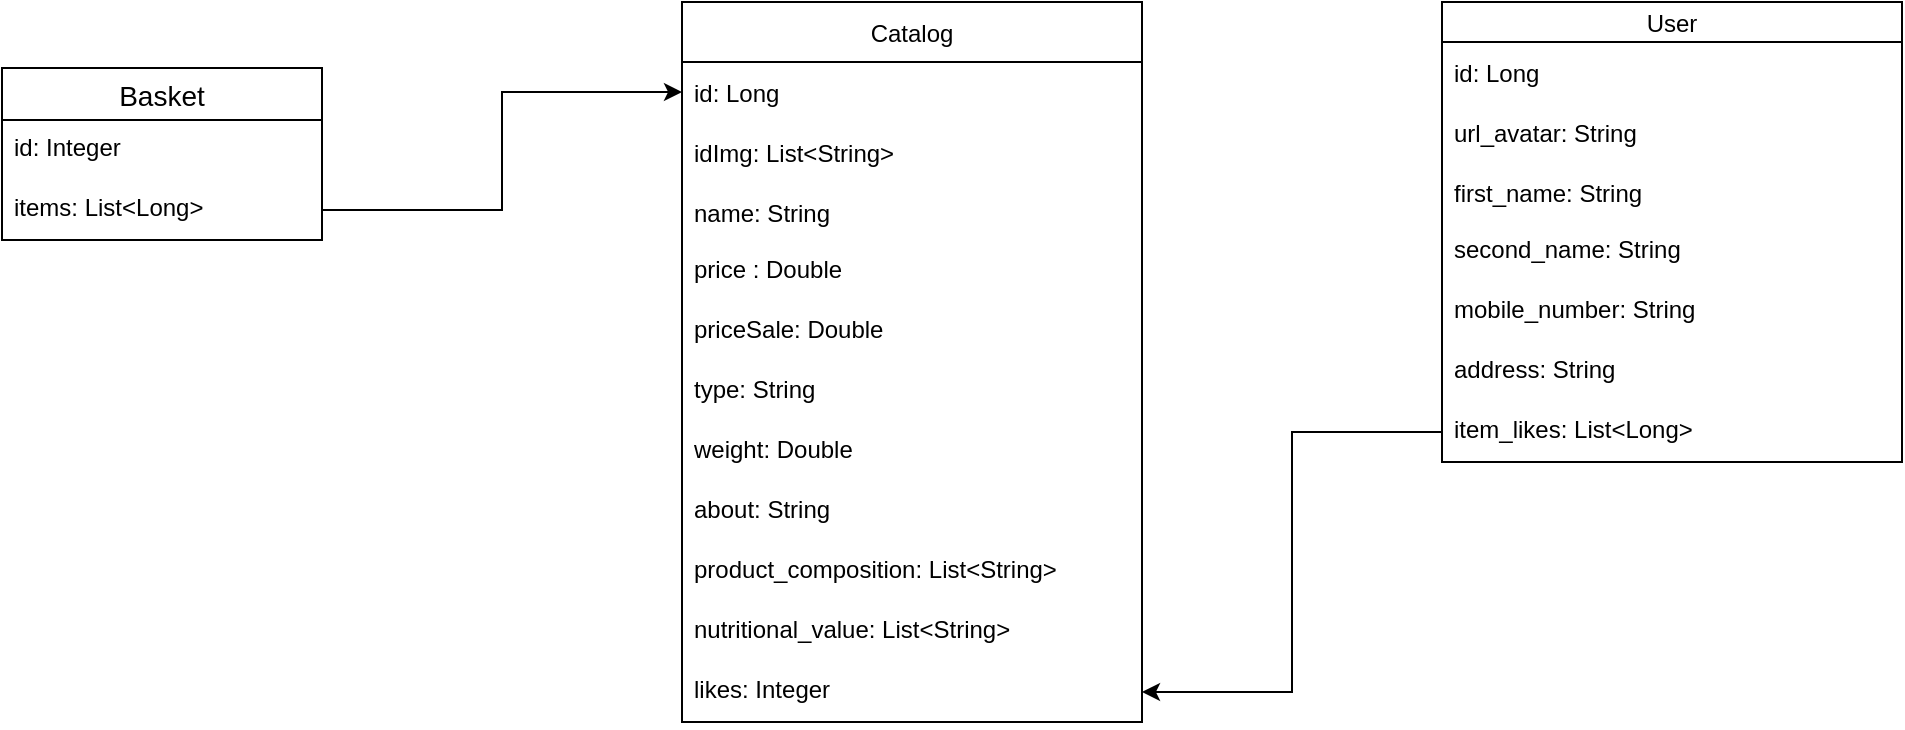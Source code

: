 <mxfile version="17.4.6" type="github"><diagram id="C5RBs43oDa-KdzZeNtuy" name="Page-1"><mxGraphModel dx="2066" dy="-1" grid="1" gridSize="10" guides="1" tooltips="1" connect="1" arrows="1" fold="1" page="1" pageScale="1" pageWidth="583" pageHeight="413" math="0" shadow="0"><root><mxCell id="WIyWlLk6GJQsqaUBKTNV-0"/><mxCell id="WIyWlLk6GJQsqaUBKTNV-1" parent="WIyWlLk6GJQsqaUBKTNV-0"/><mxCell id="ZTx-setL6Bm1IargekVD-1" value="Catalog" style="swimlane;fontStyle=0;childLayout=stackLayout;horizontal=1;startSize=30;horizontalStack=0;resizeParent=1;resizeParentMax=0;resizeLast=0;collapsible=1;marginBottom=0;" vertex="1" parent="WIyWlLk6GJQsqaUBKTNV-1"><mxGeometry x="470" y="1033" width="230" height="360" as="geometry"><mxRectangle x="460" y="827" width="70" height="30" as="alternateBounds"/></mxGeometry></mxCell><mxCell id="ZTx-setL6Bm1IargekVD-2" value="id: Long" style="text;strokeColor=none;fillColor=none;align=left;verticalAlign=middle;spacingLeft=4;spacingRight=4;overflow=hidden;points=[[0,0.5],[1,0.5]];portConstraint=eastwest;rotatable=0;shadow=1;container=0;" vertex="1" parent="ZTx-setL6Bm1IargekVD-1"><mxGeometry y="30" width="230" height="30" as="geometry"/></mxCell><mxCell id="ZTx-setL6Bm1IargekVD-3" value="idImg: List&lt;String&gt;" style="text;strokeColor=none;fillColor=none;align=left;verticalAlign=middle;spacingLeft=4;spacingRight=4;overflow=hidden;points=[[0,0.5],[1,0.5]];portConstraint=eastwest;rotatable=0;" vertex="1" parent="ZTx-setL6Bm1IargekVD-1"><mxGeometry y="60" width="230" height="30" as="geometry"/></mxCell><mxCell id="ZTx-setL6Bm1IargekVD-4" value="name: String" style="text;strokeColor=none;fillColor=none;align=left;verticalAlign=middle;spacingLeft=4;spacingRight=4;overflow=hidden;points=[[0,0.5],[1,0.5]];portConstraint=eastwest;rotatable=0;" vertex="1" parent="ZTx-setL6Bm1IargekVD-1"><mxGeometry y="90" width="230" height="30" as="geometry"/></mxCell><mxCell id="ZTx-setL6Bm1IargekVD-5" value="price : Double" style="text;strokeColor=none;fillColor=none;spacingLeft=4;spacingRight=4;overflow=hidden;rotatable=0;points=[[0,0.5],[1,0.5]];portConstraint=eastwest;fontSize=12;" vertex="1" parent="ZTx-setL6Bm1IargekVD-1"><mxGeometry y="120" width="230" height="30" as="geometry"/></mxCell><mxCell id="ZTx-setL6Bm1IargekVD-6" value="priceSale: Double" style="text;strokeColor=none;fillColor=none;spacingLeft=4;spacingRight=4;overflow=hidden;rotatable=0;points=[[0,0.5],[1,0.5]];portConstraint=eastwest;fontSize=12;" vertex="1" parent="ZTx-setL6Bm1IargekVD-1"><mxGeometry y="150" width="230" height="30" as="geometry"/></mxCell><mxCell id="ZTx-setL6Bm1IargekVD-7" value="type: String" style="text;strokeColor=none;fillColor=none;spacingLeft=4;spacingRight=4;overflow=hidden;rotatable=0;points=[[0,0.5],[1,0.5]];portConstraint=eastwest;fontSize=12;" vertex="1" parent="ZTx-setL6Bm1IargekVD-1"><mxGeometry y="180" width="230" height="30" as="geometry"/></mxCell><mxCell id="ZTx-setL6Bm1IargekVD-8" value="weight: Double" style="text;strokeColor=none;fillColor=none;spacingLeft=4;spacingRight=4;overflow=hidden;rotatable=0;points=[[0,0.5],[1,0.5]];portConstraint=eastwest;fontSize=12;" vertex="1" parent="ZTx-setL6Bm1IargekVD-1"><mxGeometry y="210" width="230" height="30" as="geometry"/></mxCell><mxCell id="ZTx-setL6Bm1IargekVD-9" value="about: String" style="text;strokeColor=none;fillColor=none;spacingLeft=4;spacingRight=4;overflow=hidden;rotatable=0;points=[[0,0.5],[1,0.5]];portConstraint=eastwest;fontSize=12;" vertex="1" parent="ZTx-setL6Bm1IargekVD-1"><mxGeometry y="240" width="230" height="30" as="geometry"/></mxCell><mxCell id="ZTx-setL6Bm1IargekVD-10" value="product_composition: List&lt;String&gt;" style="text;strokeColor=none;fillColor=none;spacingLeft=4;spacingRight=4;overflow=hidden;rotatable=0;points=[[0,0.5],[1,0.5]];portConstraint=eastwest;fontSize=12;" vertex="1" parent="ZTx-setL6Bm1IargekVD-1"><mxGeometry y="270" width="230" height="30" as="geometry"/></mxCell><mxCell id="ZTx-setL6Bm1IargekVD-11" value="nutritional_value: List&lt;String&gt;" style="text;strokeColor=none;fillColor=none;spacingLeft=4;spacingRight=4;overflow=hidden;rotatable=0;points=[[0,0.5],[1,0.5]];portConstraint=eastwest;fontSize=12;" vertex="1" parent="ZTx-setL6Bm1IargekVD-1"><mxGeometry y="300" width="230" height="30" as="geometry"/></mxCell><mxCell id="ZTx-setL6Bm1IargekVD-12" value="likes: Integer" style="text;strokeColor=none;fillColor=none;spacingLeft=4;spacingRight=4;overflow=hidden;rotatable=0;points=[[0,0.5],[1,0.5]];portConstraint=eastwest;fontSize=12;" vertex="1" parent="ZTx-setL6Bm1IargekVD-1"><mxGeometry y="330" width="230" height="30" as="geometry"/></mxCell><mxCell id="ZTx-setL6Bm1IargekVD-13" value="User" style="swimlane;fontStyle=0;childLayout=stackLayout;horizontal=1;startSize=20;horizontalStack=0;resizeParent=1;resizeParentMax=0;resizeLast=0;collapsible=1;marginBottom=0;" vertex="1" parent="WIyWlLk6GJQsqaUBKTNV-1"><mxGeometry x="850" y="1033" width="230" height="230" as="geometry"/></mxCell><mxCell id="ZTx-setL6Bm1IargekVD-14" value="id: Long" style="text;strokeColor=none;fillColor=none;align=left;verticalAlign=middle;spacingLeft=4;spacingRight=4;overflow=hidden;points=[[0,0.5],[1,0.5]];portConstraint=eastwest;rotatable=0;" vertex="1" parent="ZTx-setL6Bm1IargekVD-13"><mxGeometry y="20" width="230" height="30" as="geometry"/></mxCell><mxCell id="ZTx-setL6Bm1IargekVD-15" value="url_avatar: String" style="text;strokeColor=none;fillColor=none;align=left;verticalAlign=middle;spacingLeft=4;spacingRight=4;overflow=hidden;points=[[0,0.5],[1,0.5]];portConstraint=eastwest;rotatable=0;" vertex="1" parent="ZTx-setL6Bm1IargekVD-13"><mxGeometry y="50" width="230" height="30" as="geometry"/></mxCell><mxCell id="ZTx-setL6Bm1IargekVD-16" value="first_name: String" style="text;strokeColor=none;fillColor=none;align=left;verticalAlign=middle;spacingLeft=4;spacingRight=4;overflow=hidden;points=[[0,0.5],[1,0.5]];portConstraint=eastwest;rotatable=0;" vertex="1" parent="ZTx-setL6Bm1IargekVD-13"><mxGeometry y="80" width="230" height="30" as="geometry"/></mxCell><mxCell id="ZTx-setL6Bm1IargekVD-17" value="second_name: String" style="text;strokeColor=none;fillColor=none;spacingLeft=4;spacingRight=4;overflow=hidden;rotatable=0;points=[[0,0.5],[1,0.5]];portConstraint=eastwest;fontSize=12;" vertex="1" parent="ZTx-setL6Bm1IargekVD-13"><mxGeometry y="110" width="230" height="30" as="geometry"/></mxCell><mxCell id="ZTx-setL6Bm1IargekVD-18" value="mobile_number: String" style="text;strokeColor=none;fillColor=none;spacingLeft=4;spacingRight=4;overflow=hidden;rotatable=0;points=[[0,0.5],[1,0.5]];portConstraint=eastwest;fontSize=12;" vertex="1" parent="ZTx-setL6Bm1IargekVD-13"><mxGeometry y="140" width="230" height="30" as="geometry"/></mxCell><mxCell id="ZTx-setL6Bm1IargekVD-19" value="address: String" style="text;strokeColor=none;fillColor=none;spacingLeft=4;spacingRight=4;overflow=hidden;rotatable=0;points=[[0,0.5],[1,0.5]];portConstraint=eastwest;fontSize=12;" vertex="1" parent="ZTx-setL6Bm1IargekVD-13"><mxGeometry y="170" width="230" height="30" as="geometry"/></mxCell><mxCell id="ZTx-setL6Bm1IargekVD-76" value="item_likes: List&lt;Long&gt;" style="text;strokeColor=none;fillColor=none;spacingLeft=4;spacingRight=4;overflow=hidden;rotatable=0;points=[[0,0.5],[1,0.5]];portConstraint=eastwest;fontSize=12;" vertex="1" parent="ZTx-setL6Bm1IargekVD-13"><mxGeometry y="200" width="230" height="30" as="geometry"/></mxCell><mxCell id="ZTx-setL6Bm1IargekVD-28" value="Basket" style="swimlane;fontStyle=0;childLayout=stackLayout;horizontal=1;startSize=26;horizontalStack=0;resizeParent=1;resizeParentMax=0;resizeLast=0;collapsible=1;marginBottom=0;align=center;fontSize=14;" vertex="1" parent="WIyWlLk6GJQsqaUBKTNV-1"><mxGeometry x="130" y="1066" width="160" height="86" as="geometry"/></mxCell><mxCell id="ZTx-setL6Bm1IargekVD-29" value="id: Integer" style="text;strokeColor=none;fillColor=none;spacingLeft=4;spacingRight=4;overflow=hidden;rotatable=0;points=[[0,0.5],[1,0.5]];portConstraint=eastwest;fontSize=12;" vertex="1" parent="ZTx-setL6Bm1IargekVD-28"><mxGeometry y="26" width="160" height="30" as="geometry"/></mxCell><mxCell id="ZTx-setL6Bm1IargekVD-30" value="items: List&lt;Long&gt;" style="text;strokeColor=none;fillColor=none;spacingLeft=4;spacingRight=4;overflow=hidden;rotatable=0;points=[[0,0.5],[1,0.5]];portConstraint=eastwest;fontSize=12;" vertex="1" parent="ZTx-setL6Bm1IargekVD-28"><mxGeometry y="56" width="160" height="30" as="geometry"/></mxCell><mxCell id="ZTx-setL6Bm1IargekVD-77" style="edgeStyle=orthogonalEdgeStyle;rounded=0;orthogonalLoop=1;jettySize=auto;html=1;entryX=0;entryY=0.5;entryDx=0;entryDy=0;" edge="1" parent="WIyWlLk6GJQsqaUBKTNV-1" source="ZTx-setL6Bm1IargekVD-30" target="ZTx-setL6Bm1IargekVD-2"><mxGeometry relative="1" as="geometry"/></mxCell><mxCell id="ZTx-setL6Bm1IargekVD-78" style="edgeStyle=orthogonalEdgeStyle;rounded=0;orthogonalLoop=1;jettySize=auto;html=1;entryX=1;entryY=0.5;entryDx=0;entryDy=0;" edge="1" parent="WIyWlLk6GJQsqaUBKTNV-1" source="ZTx-setL6Bm1IargekVD-76" target="ZTx-setL6Bm1IargekVD-12"><mxGeometry relative="1" as="geometry"/></mxCell></root></mxGraphModel></diagram></mxfile>